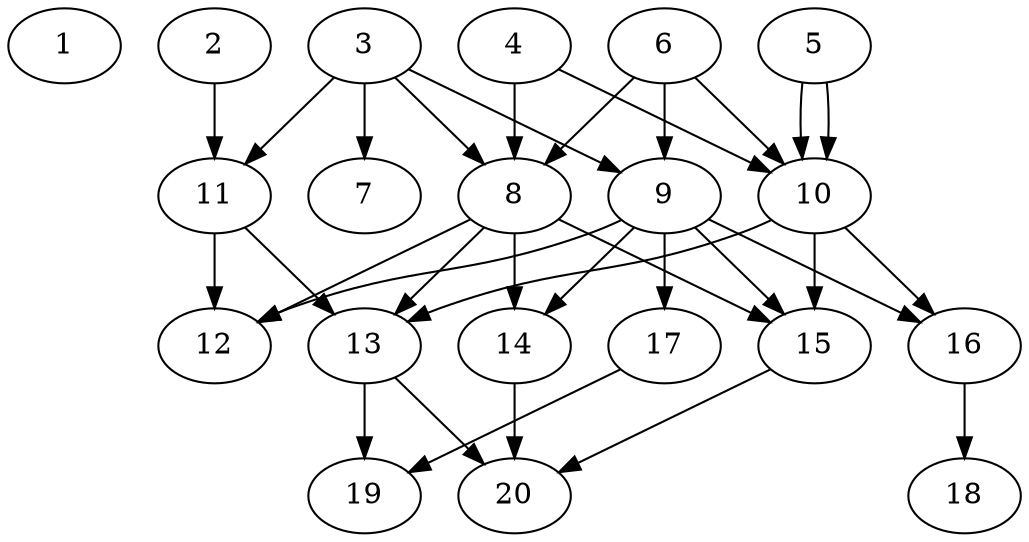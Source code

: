 // DAG automatically generated by daggen at Tue Jul 23 14:28:59 2019
// ./daggen --dot -n 20 --ccr 0.4 --fat 0.6 --regular 0.5 --density 0.7 --mindata 5242880 --maxdata 52428800 
digraph G {
  1 [size="129469440", alpha="0.10", expect_size="51787776"] 
  2 [size="125731840", alpha="0.04", expect_size="50292736"] 
  2 -> 11 [size ="50292736"]
  3 [size="54241280", alpha="0.07", expect_size="21696512"] 
  3 -> 7 [size ="21696512"]
  3 -> 8 [size ="21696512"]
  3 -> 9 [size ="21696512"]
  3 -> 11 [size ="21696512"]
  4 [size="36710400", alpha="0.12", expect_size="14684160"] 
  4 -> 8 [size ="14684160"]
  4 -> 10 [size ="14684160"]
  5 [size="72665600", alpha="0.19", expect_size="29066240"] 
  5 -> 10 [size ="29066240"]
  5 -> 10 [size ="29066240"]
  6 [size="115056640", alpha="0.03", expect_size="46022656"] 
  6 -> 8 [size ="46022656"]
  6 -> 9 [size ="46022656"]
  6 -> 10 [size ="46022656"]
  7 [size="52480000", alpha="0.09", expect_size="20992000"] 
  8 [size="93660160", alpha="0.02", expect_size="37464064"] 
  8 -> 12 [size ="37464064"]
  8 -> 13 [size ="37464064"]
  8 -> 14 [size ="37464064"]
  8 -> 15 [size ="37464064"]
  9 [size="102978560", alpha="0.17", expect_size="41191424"] 
  9 -> 12 [size ="41191424"]
  9 -> 14 [size ="41191424"]
  9 -> 15 [size ="41191424"]
  9 -> 16 [size ="41191424"]
  9 -> 17 [size ="41191424"]
  10 [size="57635840", alpha="0.07", expect_size="23054336"] 
  10 -> 13 [size ="23054336"]
  10 -> 15 [size ="23054336"]
  10 -> 16 [size ="23054336"]
  11 [size="85358080", alpha="0.08", expect_size="34143232"] 
  11 -> 12 [size ="34143232"]
  11 -> 13 [size ="34143232"]
  12 [size="25093120", alpha="0.09", expect_size="10037248"] 
  13 [size="45783040", alpha="0.19", expect_size="18313216"] 
  13 -> 19 [size ="18313216"]
  13 -> 20 [size ="18313216"]
  14 [size="89525760", alpha="0.04", expect_size="35810304"] 
  14 -> 20 [size ="35810304"]
  15 [size="41707520", alpha="0.18", expect_size="16683008"] 
  15 -> 20 [size ="16683008"]
  16 [size="35276800", alpha="0.10", expect_size="14110720"] 
  16 -> 18 [size ="14110720"]
  17 [size="50511360", alpha="0.05", expect_size="20204544"] 
  17 -> 19 [size ="20204544"]
  18 [size="105433600", alpha="0.18", expect_size="42173440"] 
  19 [size="115417600", alpha="0.00", expect_size="46167040"] 
  20 [size="98961920", alpha="0.11", expect_size="39584768"] 
}

